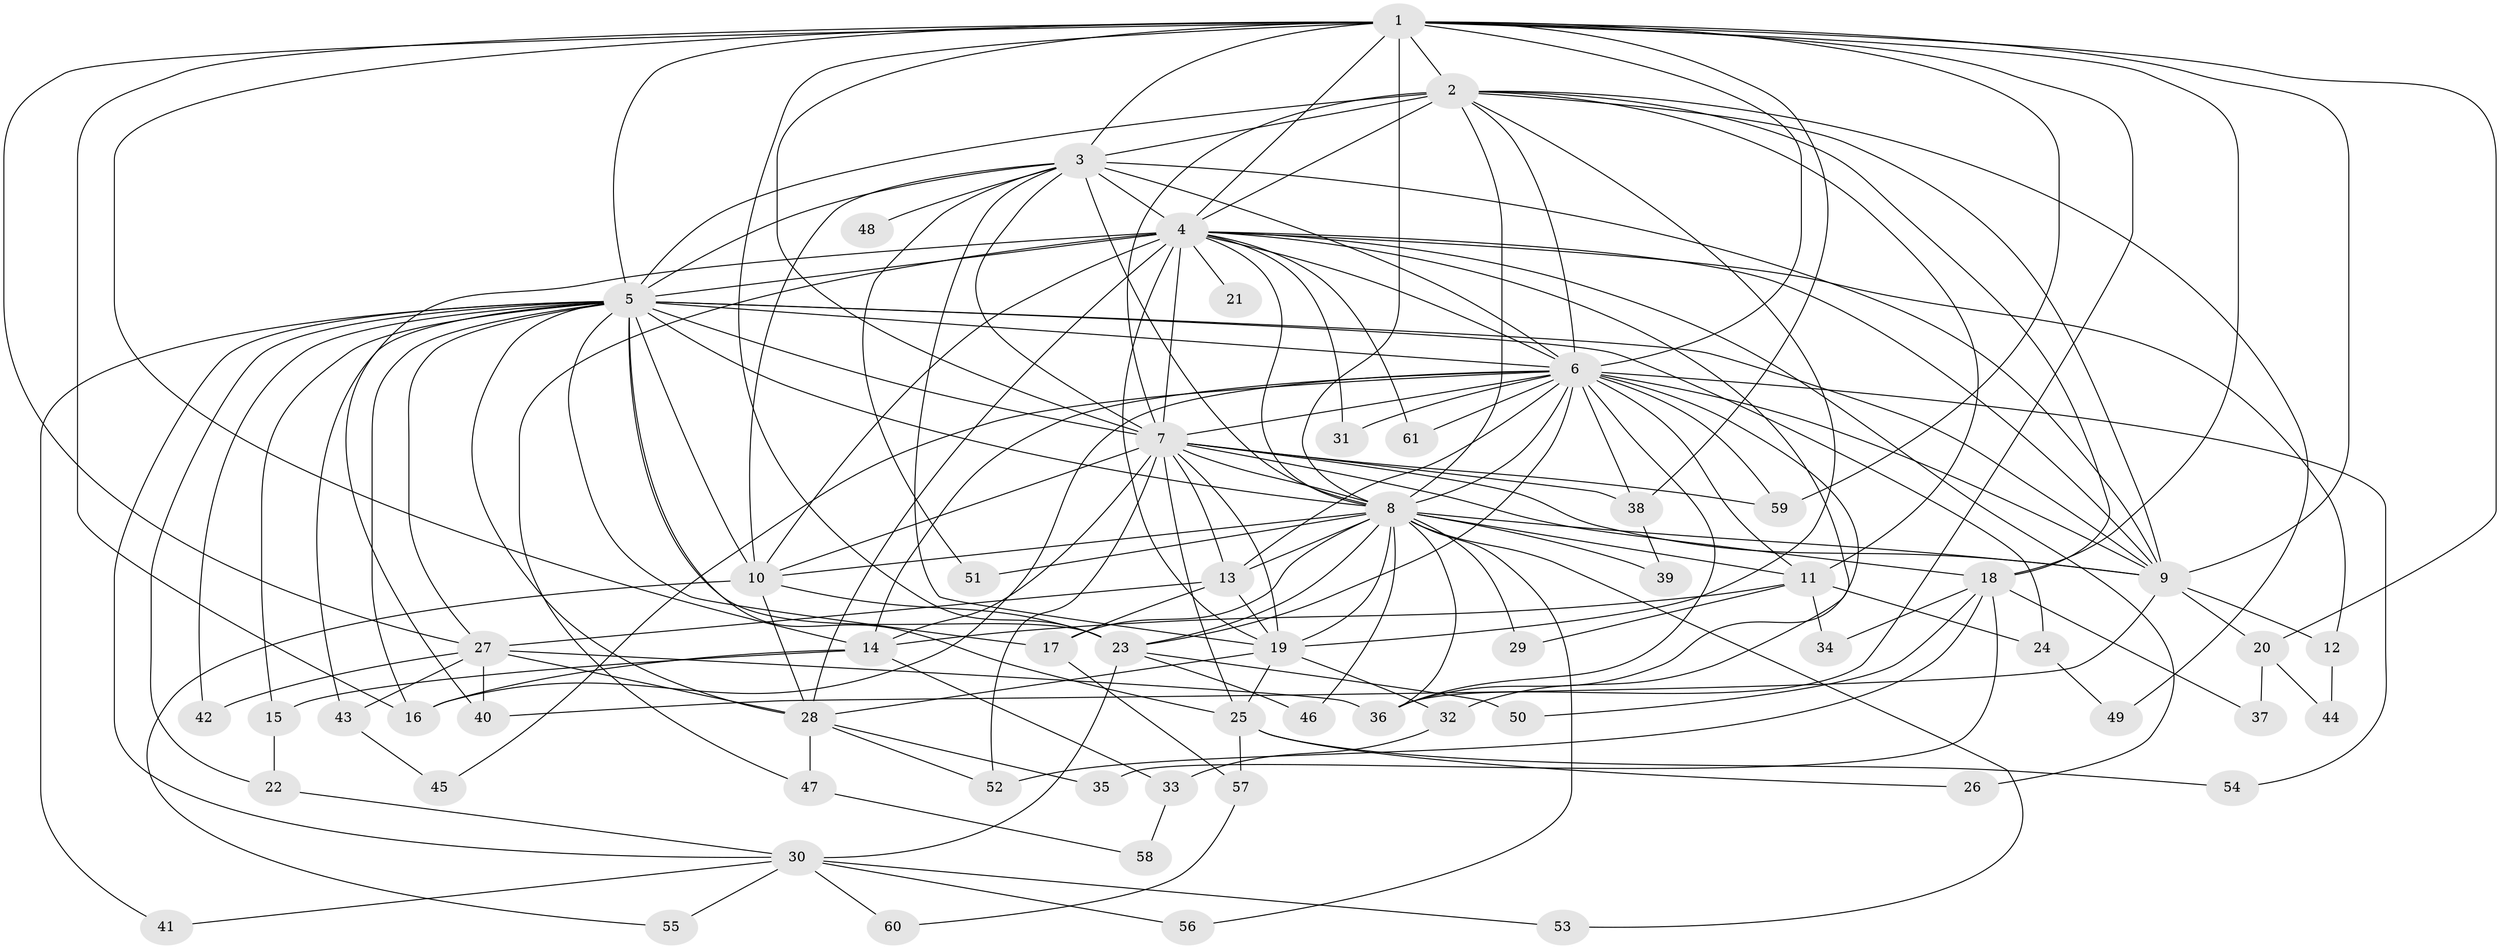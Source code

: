 // original degree distribution, {25: 0.01652892561983471, 14: 0.008264462809917356, 15: 0.01652892561983471, 16: 0.008264462809917356, 28: 0.008264462809917356, 27: 0.008264462809917356, 31: 0.008264462809917356, 13: 0.008264462809917356, 7: 0.04132231404958678, 5: 0.05785123966942149, 3: 0.17355371900826447, 6: 0.01652892561983471, 4: 0.09090909090909091, 2: 0.5289256198347108, 8: 0.008264462809917356}
// Generated by graph-tools (version 1.1) at 2025/34/03/09/25 02:34:36]
// undirected, 61 vertices, 169 edges
graph export_dot {
graph [start="1"]
  node [color=gray90,style=filled];
  1;
  2;
  3;
  4;
  5;
  6;
  7;
  8;
  9;
  10;
  11;
  12;
  13;
  14;
  15;
  16;
  17;
  18;
  19;
  20;
  21;
  22;
  23;
  24;
  25;
  26;
  27;
  28;
  29;
  30;
  31;
  32;
  33;
  34;
  35;
  36;
  37;
  38;
  39;
  40;
  41;
  42;
  43;
  44;
  45;
  46;
  47;
  48;
  49;
  50;
  51;
  52;
  53;
  54;
  55;
  56;
  57;
  58;
  59;
  60;
  61;
  1 -- 2 [weight=3.0];
  1 -- 3 [weight=2.0];
  1 -- 4 [weight=3.0];
  1 -- 5 [weight=2.0];
  1 -- 6 [weight=3.0];
  1 -- 7 [weight=3.0];
  1 -- 8 [weight=2.0];
  1 -- 9 [weight=2.0];
  1 -- 14 [weight=1.0];
  1 -- 16 [weight=3.0];
  1 -- 18 [weight=2.0];
  1 -- 20 [weight=2.0];
  1 -- 23 [weight=1.0];
  1 -- 27 [weight=1.0];
  1 -- 36 [weight=1.0];
  1 -- 38 [weight=1.0];
  1 -- 59 [weight=1.0];
  2 -- 3 [weight=2.0];
  2 -- 4 [weight=1.0];
  2 -- 5 [weight=2.0];
  2 -- 6 [weight=1.0];
  2 -- 7 [weight=1.0];
  2 -- 8 [weight=2.0];
  2 -- 9 [weight=1.0];
  2 -- 11 [weight=1.0];
  2 -- 18 [weight=1.0];
  2 -- 19 [weight=1.0];
  2 -- 49 [weight=1.0];
  3 -- 4 [weight=1.0];
  3 -- 5 [weight=1.0];
  3 -- 6 [weight=1.0];
  3 -- 7 [weight=1.0];
  3 -- 8 [weight=1.0];
  3 -- 9 [weight=1.0];
  3 -- 10 [weight=1.0];
  3 -- 19 [weight=1.0];
  3 -- 48 [weight=1.0];
  3 -- 51 [weight=1.0];
  4 -- 5 [weight=2.0];
  4 -- 6 [weight=2.0];
  4 -- 7 [weight=10.0];
  4 -- 8 [weight=1.0];
  4 -- 9 [weight=2.0];
  4 -- 10 [weight=1.0];
  4 -- 12 [weight=1.0];
  4 -- 19 [weight=1.0];
  4 -- 21 [weight=1.0];
  4 -- 26 [weight=2.0];
  4 -- 28 [weight=1.0];
  4 -- 31 [weight=1.0];
  4 -- 36 [weight=1.0];
  4 -- 40 [weight=1.0];
  4 -- 47 [weight=1.0];
  4 -- 61 [weight=1.0];
  5 -- 6 [weight=2.0];
  5 -- 7 [weight=1.0];
  5 -- 8 [weight=1.0];
  5 -- 9 [weight=1.0];
  5 -- 10 [weight=1.0];
  5 -- 15 [weight=1.0];
  5 -- 16 [weight=1.0];
  5 -- 17 [weight=1.0];
  5 -- 22 [weight=1.0];
  5 -- 23 [weight=2.0];
  5 -- 24 [weight=1.0];
  5 -- 25 [weight=1.0];
  5 -- 27 [weight=1.0];
  5 -- 28 [weight=1.0];
  5 -- 30 [weight=1.0];
  5 -- 41 [weight=1.0];
  5 -- 42 [weight=1.0];
  5 -- 43 [weight=1.0];
  6 -- 7 [weight=1.0];
  6 -- 8 [weight=1.0];
  6 -- 9 [weight=2.0];
  6 -- 11 [weight=1.0];
  6 -- 13 [weight=1.0];
  6 -- 14 [weight=1.0];
  6 -- 16 [weight=1.0];
  6 -- 23 [weight=2.0];
  6 -- 31 [weight=1.0];
  6 -- 32 [weight=1.0];
  6 -- 36 [weight=1.0];
  6 -- 38 [weight=1.0];
  6 -- 45 [weight=1.0];
  6 -- 54 [weight=1.0];
  6 -- 59 [weight=1.0];
  6 -- 61 [weight=1.0];
  7 -- 8 [weight=1.0];
  7 -- 9 [weight=1.0];
  7 -- 10 [weight=1.0];
  7 -- 13 [weight=2.0];
  7 -- 14 [weight=1.0];
  7 -- 18 [weight=1.0];
  7 -- 19 [weight=1.0];
  7 -- 25 [weight=2.0];
  7 -- 38 [weight=2.0];
  7 -- 52 [weight=1.0];
  7 -- 59 [weight=1.0];
  8 -- 9 [weight=1.0];
  8 -- 10 [weight=1.0];
  8 -- 11 [weight=1.0];
  8 -- 13 [weight=1.0];
  8 -- 17 [weight=1.0];
  8 -- 19 [weight=2.0];
  8 -- 23 [weight=2.0];
  8 -- 29 [weight=1.0];
  8 -- 36 [weight=1.0];
  8 -- 39 [weight=1.0];
  8 -- 46 [weight=1.0];
  8 -- 51 [weight=1.0];
  8 -- 53 [weight=1.0];
  8 -- 56 [weight=1.0];
  9 -- 12 [weight=1.0];
  9 -- 20 [weight=1.0];
  9 -- 40 [weight=1.0];
  10 -- 23 [weight=2.0];
  10 -- 28 [weight=1.0];
  10 -- 55 [weight=1.0];
  11 -- 14 [weight=1.0];
  11 -- 24 [weight=1.0];
  11 -- 29 [weight=1.0];
  11 -- 34 [weight=1.0];
  12 -- 44 [weight=1.0];
  13 -- 17 [weight=2.0];
  13 -- 19 [weight=1.0];
  13 -- 27 [weight=3.0];
  14 -- 15 [weight=1.0];
  14 -- 16 [weight=1.0];
  14 -- 33 [weight=1.0];
  15 -- 22 [weight=1.0];
  17 -- 57 [weight=1.0];
  18 -- 34 [weight=1.0];
  18 -- 35 [weight=1.0];
  18 -- 37 [weight=1.0];
  18 -- 50 [weight=1.0];
  18 -- 52 [weight=1.0];
  19 -- 25 [weight=1.0];
  19 -- 28 [weight=1.0];
  19 -- 32 [weight=1.0];
  20 -- 37 [weight=1.0];
  20 -- 44 [weight=1.0];
  22 -- 30 [weight=1.0];
  23 -- 30 [weight=1.0];
  23 -- 46 [weight=1.0];
  23 -- 50 [weight=1.0];
  24 -- 49 [weight=1.0];
  25 -- 26 [weight=1.0];
  25 -- 54 [weight=1.0];
  25 -- 57 [weight=1.0];
  27 -- 28 [weight=1.0];
  27 -- 36 [weight=1.0];
  27 -- 40 [weight=1.0];
  27 -- 42 [weight=1.0];
  27 -- 43 [weight=1.0];
  28 -- 35 [weight=1.0];
  28 -- 47 [weight=1.0];
  28 -- 52 [weight=1.0];
  30 -- 41 [weight=1.0];
  30 -- 53 [weight=1.0];
  30 -- 55 [weight=1.0];
  30 -- 56 [weight=1.0];
  30 -- 60 [weight=1.0];
  32 -- 33 [weight=1.0];
  33 -- 58 [weight=1.0];
  38 -- 39 [weight=1.0];
  43 -- 45 [weight=1.0];
  47 -- 58 [weight=1.0];
  57 -- 60 [weight=1.0];
}
